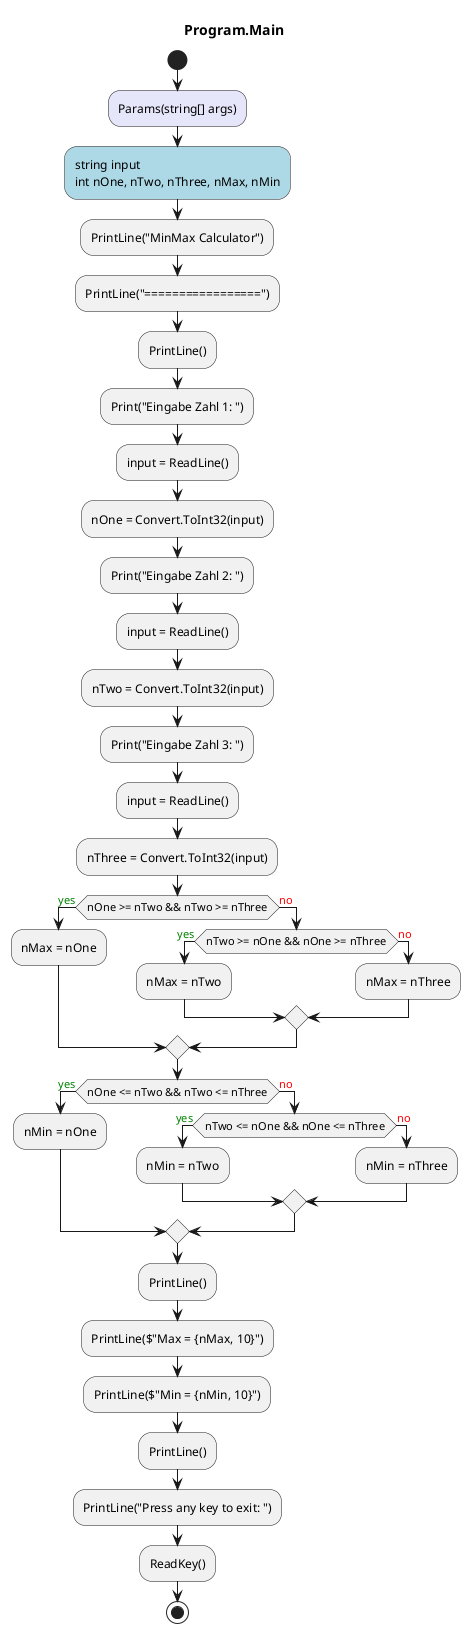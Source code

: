 @startuml Program.Main
title Program.Main
start
#Lavender:Params(string[] args);
#LightBlue:string input
int nOne, nTwo, nThree, nMax, nMin;
:PrintLine("MinMax Calculator");
:PrintLine("=================");
:PrintLine();
:Print("Eingabe Zahl 1: ");
:input = ReadLine();
:nOne = Convert.ToInt32(input);
:Print("Eingabe Zahl 2: ");
:input = ReadLine();
:nTwo = Convert.ToInt32(input);
:Print("Eingabe Zahl 3: ");
:input = ReadLine();
:nThree = Convert.ToInt32(input);
if (nOne >= nTwo && nTwo >= nThree) then (<color:green>yes)
    :nMax = nOne;
  else (<color:red>no)
    if (nTwo >= nOne && nOne >= nThree) then (<color:green>yes)
        :nMax = nTwo;
      else (<color:red>no)
          :nMax = nThree;
    endif
endif
if (nOne <= nTwo && nTwo <= nThree) then (<color:green>yes)
    :nMin = nOne;
  else (<color:red>no)
    if (nTwo <= nOne && nOne <= nThree) then (<color:green>yes)
        :nMin = nTwo;
      else (<color:red>no)
          :nMin = nThree;
    endif
endif
:PrintLine();
:PrintLine($"Max = {nMax, 10}");
:PrintLine($"Min = {nMin, 10}");
:PrintLine();
:PrintLine("Press any key to exit: ");
:ReadKey();
stop
@enduml
